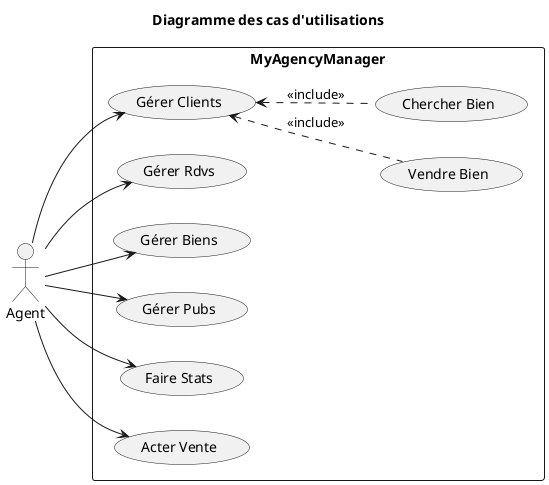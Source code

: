 @startuml

title Diagramme des cas d'utilisations

:Agent: as A

rectangle MyAgencyManager{

  (Gérer Clients) as GC
  (Gérer Rdvs) as GR
  (Gérer Biens) as GB
  (Gérer Pubs) as GP
  (Faire Stats) as S
  
  (Vendre Bien) as VB
  (Acter Vente) as AB
  
  (Chercher Bien) as CB

}

left to right direction
A --> GC
  GC <.. VB : <<include>>
  GC <.. CB : <<include>>
A --> AB
A --> GB
A --> GR
A --> GP
A --> S

@enduml

